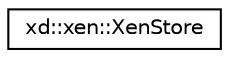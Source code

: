 digraph "Graphical Class Hierarchy"
{
  edge [fontname="Helvetica",fontsize="10",labelfontname="Helvetica",labelfontsize="10"];
  node [fontname="Helvetica",fontsize="10",shape=record];
  rankdir="LR";
  Node0 [label="xd::xen::XenStore",height=0.2,width=0.4,color="black", fillcolor="white", style="filled",URL="$classxd_1_1xen_1_1_xen_store.html"];
}
